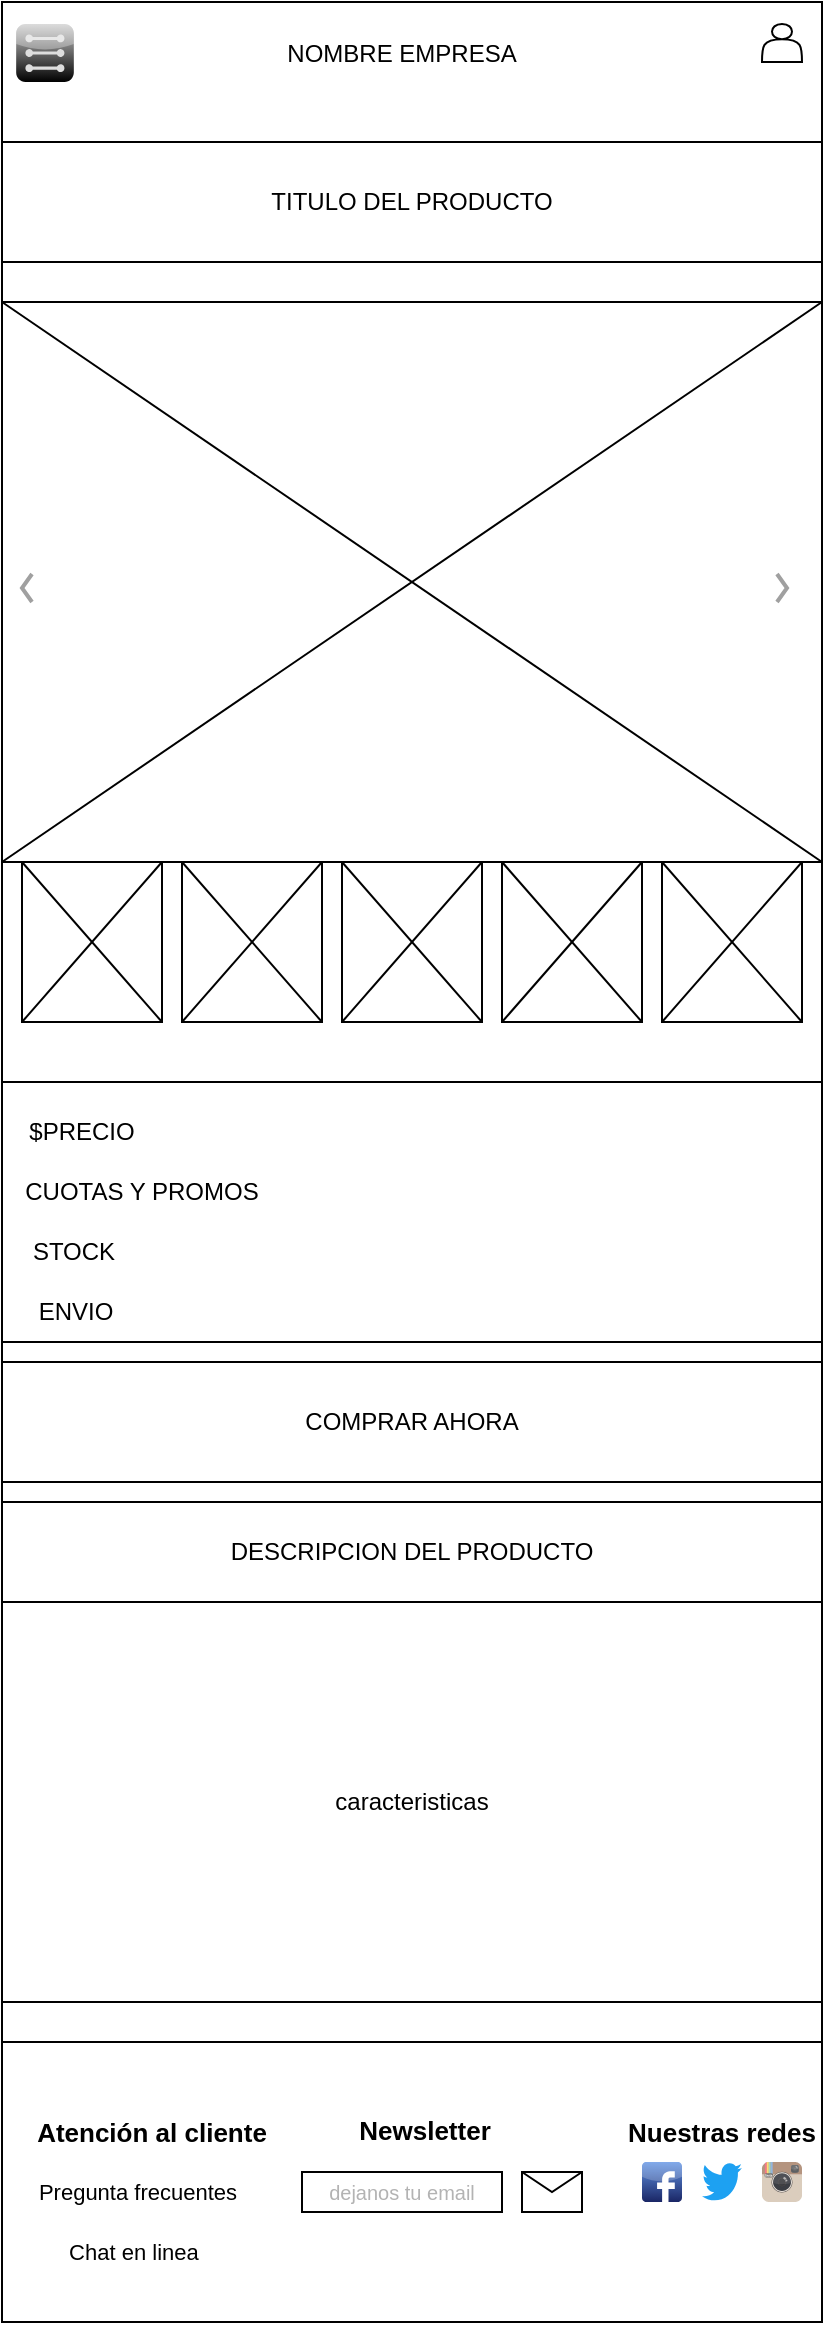 <mxfile version="20.8.4" type="device"><diagram id="xDEKB0L0DSuZJzaJm3Zs" name="Página-1"><mxGraphModel dx="1050" dy="607" grid="1" gridSize="10" guides="1" tooltips="1" connect="1" arrows="1" fold="1" page="1" pageScale="1" pageWidth="827" pageHeight="1169" math="0" shadow="0"><root><mxCell id="0"/><mxCell id="1" parent="0"/><mxCell id="HWwdN37yReaH_jvTYEWM-3" value="" style="whiteSpace=wrap;html=1;" vertex="1" parent="1"><mxGeometry x="230" width="410" height="1160" as="geometry"/></mxCell><mxCell id="HWwdN37yReaH_jvTYEWM-4" value="TITULO DEL PRODUCTO" style="whiteSpace=wrap;html=1;" vertex="1" parent="1"><mxGeometry x="230" y="70" width="410" height="60" as="geometry"/></mxCell><mxCell id="HWwdN37yReaH_jvTYEWM-22" value="NOMBRE EMPRESA" style="text;strokeColor=none;align=center;fillColor=none;html=1;verticalAlign=middle;whiteSpace=wrap;rounded=0;" vertex="1" parent="1"><mxGeometry x="370" y="11" width="120" height="30" as="geometry"/></mxCell><mxCell id="HWwdN37yReaH_jvTYEWM-23" value="" style="shape=actor;whiteSpace=wrap;html=1;" vertex="1" parent="1"><mxGeometry x="610" y="11" width="20" height="19" as="geometry"/></mxCell><mxCell id="HWwdN37yReaH_jvTYEWM-24" value="" style="whiteSpace=wrap;html=1;" vertex="1" parent="1"><mxGeometry x="230" y="150" width="410" height="280" as="geometry"/></mxCell><mxCell id="HWwdN37yReaH_jvTYEWM-25" value="" style="endArrow=none;html=1;rounded=0;exitX=0;exitY=1;exitDx=0;exitDy=0;entryX=1;entryY=0;entryDx=0;entryDy=0;" edge="1" parent="1" source="HWwdN37yReaH_jvTYEWM-24" target="HWwdN37yReaH_jvTYEWM-24"><mxGeometry width="50" height="50" relative="1" as="geometry"><mxPoint x="390" y="240" as="sourcePoint"/><mxPoint x="440" y="190" as="targetPoint"/></mxGeometry></mxCell><mxCell id="HWwdN37yReaH_jvTYEWM-26" value="" style="endArrow=none;html=1;rounded=0;entryX=0;entryY=0;entryDx=0;entryDy=0;exitX=1;exitY=1;exitDx=0;exitDy=0;" edge="1" parent="1" source="HWwdN37yReaH_jvTYEWM-24" target="HWwdN37yReaH_jvTYEWM-24"><mxGeometry width="50" height="50" relative="1" as="geometry"><mxPoint x="390" y="240" as="sourcePoint"/><mxPoint x="440" y="190" as="targetPoint"/></mxGeometry></mxCell><mxCell id="HWwdN37yReaH_jvTYEWM-29" value="" style="whiteSpace=wrap;html=1;" vertex="1" parent="1"><mxGeometry x="240" y="430" width="70" height="80" as="geometry"/></mxCell><mxCell id="HWwdN37yReaH_jvTYEWM-32" value="" style="whiteSpace=wrap;html=1;" vertex="1" parent="1"><mxGeometry x="320" y="430" width="70" height="80" as="geometry"/></mxCell><mxCell id="HWwdN37yReaH_jvTYEWM-34" value="" style="whiteSpace=wrap;html=1;" vertex="1" parent="1"><mxGeometry x="400" y="430" width="70" height="80" as="geometry"/></mxCell><mxCell id="HWwdN37yReaH_jvTYEWM-35" value="" style="whiteSpace=wrap;html=1;" vertex="1" parent="1"><mxGeometry x="480" y="430" width="70" height="80" as="geometry"/></mxCell><mxCell id="HWwdN37yReaH_jvTYEWM-36" value="" style="whiteSpace=wrap;html=1;" vertex="1" parent="1"><mxGeometry x="560" y="430" width="70" height="80" as="geometry"/></mxCell><mxCell id="HWwdN37yReaH_jvTYEWM-38" value="" style="endArrow=none;html=1;rounded=0;entryX=1;entryY=0;entryDx=0;entryDy=0;" edge="1" parent="1" target="HWwdN37yReaH_jvTYEWM-29"><mxGeometry width="50" height="50" relative="1" as="geometry"><mxPoint x="240" y="510" as="sourcePoint"/><mxPoint x="290" y="460" as="targetPoint"/></mxGeometry></mxCell><mxCell id="HWwdN37yReaH_jvTYEWM-40" value="" style="endArrow=none;html=1;rounded=0;exitX=0;exitY=0;exitDx=0;exitDy=0;entryX=1;entryY=1;entryDx=0;entryDy=0;" edge="1" parent="1" source="HWwdN37yReaH_jvTYEWM-29" target="HWwdN37yReaH_jvTYEWM-29"><mxGeometry width="50" height="50" relative="1" as="geometry"><mxPoint x="260" y="500" as="sourcePoint"/><mxPoint x="310" y="450" as="targetPoint"/></mxGeometry></mxCell><mxCell id="HWwdN37yReaH_jvTYEWM-41" value="" style="endArrow=none;html=1;rounded=0;entryX=1;entryY=0;entryDx=0;entryDy=0;" edge="1" parent="1" target="HWwdN37yReaH_jvTYEWM-32"><mxGeometry width="50" height="50" relative="1" as="geometry"><mxPoint x="320" y="510" as="sourcePoint"/><mxPoint x="370" y="460" as="targetPoint"/></mxGeometry></mxCell><mxCell id="HWwdN37yReaH_jvTYEWM-42" value="" style="endArrow=none;html=1;rounded=0;exitX=1;exitY=1;exitDx=0;exitDy=0;entryX=0;entryY=0;entryDx=0;entryDy=0;" edge="1" parent="1" source="HWwdN37yReaH_jvTYEWM-32" target="HWwdN37yReaH_jvTYEWM-32"><mxGeometry width="50" height="50" relative="1" as="geometry"><mxPoint x="330" y="480" as="sourcePoint"/><mxPoint x="380" y="430" as="targetPoint"/></mxGeometry></mxCell><mxCell id="HWwdN37yReaH_jvTYEWM-43" value="" style="endArrow=none;html=1;rounded=0;entryX=1;entryY=0;entryDx=0;entryDy=0;" edge="1" parent="1" target="HWwdN37yReaH_jvTYEWM-34"><mxGeometry width="50" height="50" relative="1" as="geometry"><mxPoint x="400" y="510" as="sourcePoint"/><mxPoint x="450" y="460" as="targetPoint"/></mxGeometry></mxCell><mxCell id="HWwdN37yReaH_jvTYEWM-44" value="" style="endArrow=none;html=1;rounded=0;entryX=1;entryY=1;entryDx=0;entryDy=0;exitX=0;exitY=0;exitDx=0;exitDy=0;" edge="1" parent="1" source="HWwdN37yReaH_jvTYEWM-34" target="HWwdN37yReaH_jvTYEWM-34"><mxGeometry width="50" height="50" relative="1" as="geometry"><mxPoint x="400" y="480" as="sourcePoint"/><mxPoint x="450" y="430" as="targetPoint"/></mxGeometry></mxCell><mxCell id="HWwdN37yReaH_jvTYEWM-45" value="" style="endArrow=none;html=1;rounded=0;entryX=1;entryY=0;entryDx=0;entryDy=0;" edge="1" parent="1" target="HWwdN37yReaH_jvTYEWM-35"><mxGeometry width="50" height="50" relative="1" as="geometry"><mxPoint x="480" y="510" as="sourcePoint"/><mxPoint x="530" y="460" as="targetPoint"/></mxGeometry></mxCell><mxCell id="HWwdN37yReaH_jvTYEWM-46" value="" style="endArrow=none;html=1;rounded=0;entryX=1;entryY=1;entryDx=0;entryDy=0;exitX=0;exitY=0;exitDx=0;exitDy=0;" edge="1" parent="1" source="HWwdN37yReaH_jvTYEWM-35" target="HWwdN37yReaH_jvTYEWM-35"><mxGeometry width="50" height="50" relative="1" as="geometry"><mxPoint x="480" y="480" as="sourcePoint"/><mxPoint x="530" y="430" as="targetPoint"/></mxGeometry></mxCell><mxCell id="HWwdN37yReaH_jvTYEWM-47" value="" style="endArrow=none;html=1;rounded=0;entryX=1;entryY=0;entryDx=0;entryDy=0;" edge="1" parent="1" target="HWwdN37yReaH_jvTYEWM-36"><mxGeometry width="50" height="50" relative="1" as="geometry"><mxPoint x="560" y="510" as="sourcePoint"/><mxPoint x="610" y="460" as="targetPoint"/></mxGeometry></mxCell><mxCell id="HWwdN37yReaH_jvTYEWM-48" value="" style="endArrow=none;html=1;rounded=0;entryX=1;entryY=1;entryDx=0;entryDy=0;exitX=0;exitY=0;exitDx=0;exitDy=0;" edge="1" parent="1" source="HWwdN37yReaH_jvTYEWM-36" target="HWwdN37yReaH_jvTYEWM-36"><mxGeometry width="50" height="50" relative="1" as="geometry"><mxPoint x="550" y="480" as="sourcePoint"/><mxPoint x="600" y="430" as="targetPoint"/></mxGeometry></mxCell><mxCell id="HWwdN37yReaH_jvTYEWM-49" value="DESCRIPCION DEL PRODUCTO" style="whiteSpace=wrap;html=1;" vertex="1" parent="1"><mxGeometry x="230" y="750" width="410" height="50" as="geometry"/></mxCell><mxCell id="HWwdN37yReaH_jvTYEWM-52" value="" style="whiteSpace=wrap;html=1;" vertex="1" parent="1"><mxGeometry x="230" y="540" width="410" height="130" as="geometry"/></mxCell><mxCell id="HWwdN37yReaH_jvTYEWM-53" value="$PRECIO" style="text;strokeColor=none;align=center;fillColor=none;html=1;verticalAlign=middle;whiteSpace=wrap;rounded=0;" vertex="1" parent="1"><mxGeometry x="240" y="550" width="60" height="30" as="geometry"/></mxCell><mxCell id="HWwdN37yReaH_jvTYEWM-54" value="CUOTAS Y PROMOS" style="text;strokeColor=none;align=center;fillColor=none;html=1;verticalAlign=middle;whiteSpace=wrap;rounded=0;" vertex="1" parent="1"><mxGeometry x="240" y="580" width="120" height="30" as="geometry"/></mxCell><mxCell id="HWwdN37yReaH_jvTYEWM-55" value="STOCK" style="text;strokeColor=none;align=center;fillColor=none;html=1;verticalAlign=middle;whiteSpace=wrap;rounded=0;" vertex="1" parent="1"><mxGeometry x="236" y="610" width="60" height="30" as="geometry"/></mxCell><mxCell id="HWwdN37yReaH_jvTYEWM-56" value="ENVIO" style="text;strokeColor=none;align=center;fillColor=none;html=1;verticalAlign=middle;whiteSpace=wrap;rounded=0;" vertex="1" parent="1"><mxGeometry x="237" y="640" width="60" height="30" as="geometry"/></mxCell><mxCell id="HWwdN37yReaH_jvTYEWM-57" value="COMPRAR AHORA" style="whiteSpace=wrap;html=1;" vertex="1" parent="1"><mxGeometry x="230" y="680" width="410" height="60" as="geometry"/></mxCell><mxCell id="HWwdN37yReaH_jvTYEWM-58" value="" style="whiteSpace=wrap;html=1;" vertex="1" parent="1"><mxGeometry x="230" y="800" width="410" height="200" as="geometry"/></mxCell><mxCell id="HWwdN37yReaH_jvTYEWM-59" value="caracteristicas" style="text;strokeColor=none;align=center;fillColor=none;html=1;verticalAlign=middle;whiteSpace=wrap;rounded=0;" vertex="1" parent="1"><mxGeometry x="230" y="800" width="410" height="200" as="geometry"/></mxCell><mxCell id="HWwdN37yReaH_jvTYEWM-61" value="" style="whiteSpace=wrap;html=1;" vertex="1" parent="1"><mxGeometry x="230" y="1020" width="410" height="140" as="geometry"/></mxCell><mxCell id="HWwdN37yReaH_jvTYEWM-64" value="Atención al cliente" style="text;strokeColor=none;align=center;fillColor=none;html=1;verticalAlign=middle;whiteSpace=wrap;rounded=0;fontSize=13;fontStyle=1" vertex="1" parent="1"><mxGeometry x="240" y="1045" width="130" height="40" as="geometry"/></mxCell><mxCell id="HWwdN37yReaH_jvTYEWM-65" value="Newsletter" style="text;strokeColor=none;align=center;fillColor=none;html=1;verticalAlign=top;whiteSpace=wrap;rounded=0;fontStyle=1;fontSize=13;" vertex="1" parent="1"><mxGeometry x="390" y="1050" width="103" height="30" as="geometry"/></mxCell><mxCell id="HWwdN37yReaH_jvTYEWM-66" value="Nuestras redes" style="text;strokeColor=none;align=center;fillColor=none;html=1;verticalAlign=middle;whiteSpace=wrap;rounded=0;fontSize=13;fontStyle=1" vertex="1" parent="1"><mxGeometry x="540" y="1050" width="100" height="30" as="geometry"/></mxCell><mxCell id="HWwdN37yReaH_jvTYEWM-67" value="&lt;font color=&quot;#b3b3b3&quot; style=&quot;font-size: 10px;&quot;&gt;dejanos tu email&lt;/font&gt;" style="whiteSpace=wrap;html=1;fontSize=11;" vertex="1" parent="1"><mxGeometry x="380" y="1085" width="100" height="20" as="geometry"/></mxCell><mxCell id="HWwdN37yReaH_jvTYEWM-68" value="" style="shape=message;html=1;html=1;outlineConnect=0;labelPosition=center;verticalLabelPosition=bottom;align=center;verticalAlign=top;fontSize=11;" vertex="1" parent="1"><mxGeometry x="490" y="1085" width="30" height="20" as="geometry"/></mxCell><mxCell id="HWwdN37yReaH_jvTYEWM-69" value="" style="dashed=0;outlineConnect=0;html=1;align=center;labelPosition=center;verticalLabelPosition=bottom;verticalAlign=top;shape=mxgraph.weblogos.twitter;fillColor=#1DA1F2;strokeColor=none;fontSize=11;" vertex="1" parent="1"><mxGeometry x="580" y="1080" width="20" height="20" as="geometry"/></mxCell><mxCell id="HWwdN37yReaH_jvTYEWM-71" value="" style="dashed=0;outlineConnect=0;html=1;align=center;labelPosition=center;verticalLabelPosition=bottom;verticalAlign=top;shape=mxgraph.weblogos.instagram;fillColor=#6FC0E4;gradientColor=#1E305B;fontSize=11;" vertex="1" parent="1"><mxGeometry x="610" y="1080" width="20" height="20" as="geometry"/></mxCell><mxCell id="HWwdN37yReaH_jvTYEWM-73" value="Pregunta frecuentes" style="text;strokeColor=none;align=center;fillColor=none;html=1;verticalAlign=middle;whiteSpace=wrap;rounded=0;fontSize=11;fontColor=#000000;" vertex="1" parent="1"><mxGeometry x="242.5" y="1080" width="110" height="30" as="geometry"/></mxCell><mxCell id="HWwdN37yReaH_jvTYEWM-74" value="Chat en linea&amp;nbsp;" style="text;strokeColor=none;align=center;fillColor=none;html=1;verticalAlign=middle;whiteSpace=wrap;rounded=0;fontSize=11;fontColor=#000000;" vertex="1" parent="1"><mxGeometry x="240" y="1110" width="115" height="30" as="geometry"/></mxCell><mxCell id="HWwdN37yReaH_jvTYEWM-75" value="" style="dashed=0;outlineConnect=0;html=1;align=center;labelPosition=center;verticalLabelPosition=bottom;verticalAlign=top;shape=mxgraph.webicons.facebook;fillColor=#6294E4;gradientColor=#1A2665;fontSize=13;fontColor=#000000;" vertex="1" parent="1"><mxGeometry x="550" y="1080" width="20" height="20" as="geometry"/></mxCell><mxCell id="HWwdN37yReaH_jvTYEWM-88" value="" style="verticalLabelPosition=bottom;sketch=0;aspect=fixed;html=1;verticalAlign=top;strokeColor=none;align=center;outlineConnect=0;shape=mxgraph.citrix.role_cloudbridge;fillColor=#CCCCCC;gradientColor=#000000;gradientDirection=south;fontSize=13;fontColor=#000000;" vertex="1" parent="1"><mxGeometry x="237" y="11" width="29" height="29" as="geometry"/></mxCell><mxCell id="HWwdN37yReaH_jvTYEWM-89" value="" style="html=1;verticalLabelPosition=bottom;labelBackgroundColor=#ffffff;verticalAlign=top;shadow=0;dashed=0;strokeWidth=2;shape=mxgraph.ios7.misc.more;strokeColor=#a0a0a0;fontSize=13;fontColor=#000000;" vertex="1" parent="1"><mxGeometry x="617.5" y="286" width="5" height="14" as="geometry"/></mxCell><mxCell id="HWwdN37yReaH_jvTYEWM-90" value="" style="html=1;verticalLabelPosition=bottom;labelBackgroundColor=#ffffff;verticalAlign=top;shadow=0;dashed=0;strokeWidth=2;shape=mxgraph.ios7.misc.more;strokeColor=#a0a0a0;fontSize=13;fontColor=#000000;direction=west;" vertex="1" parent="1"><mxGeometry x="240" y="286" width="5" height="14" as="geometry"/></mxCell></root></mxGraphModel></diagram></mxfile>
